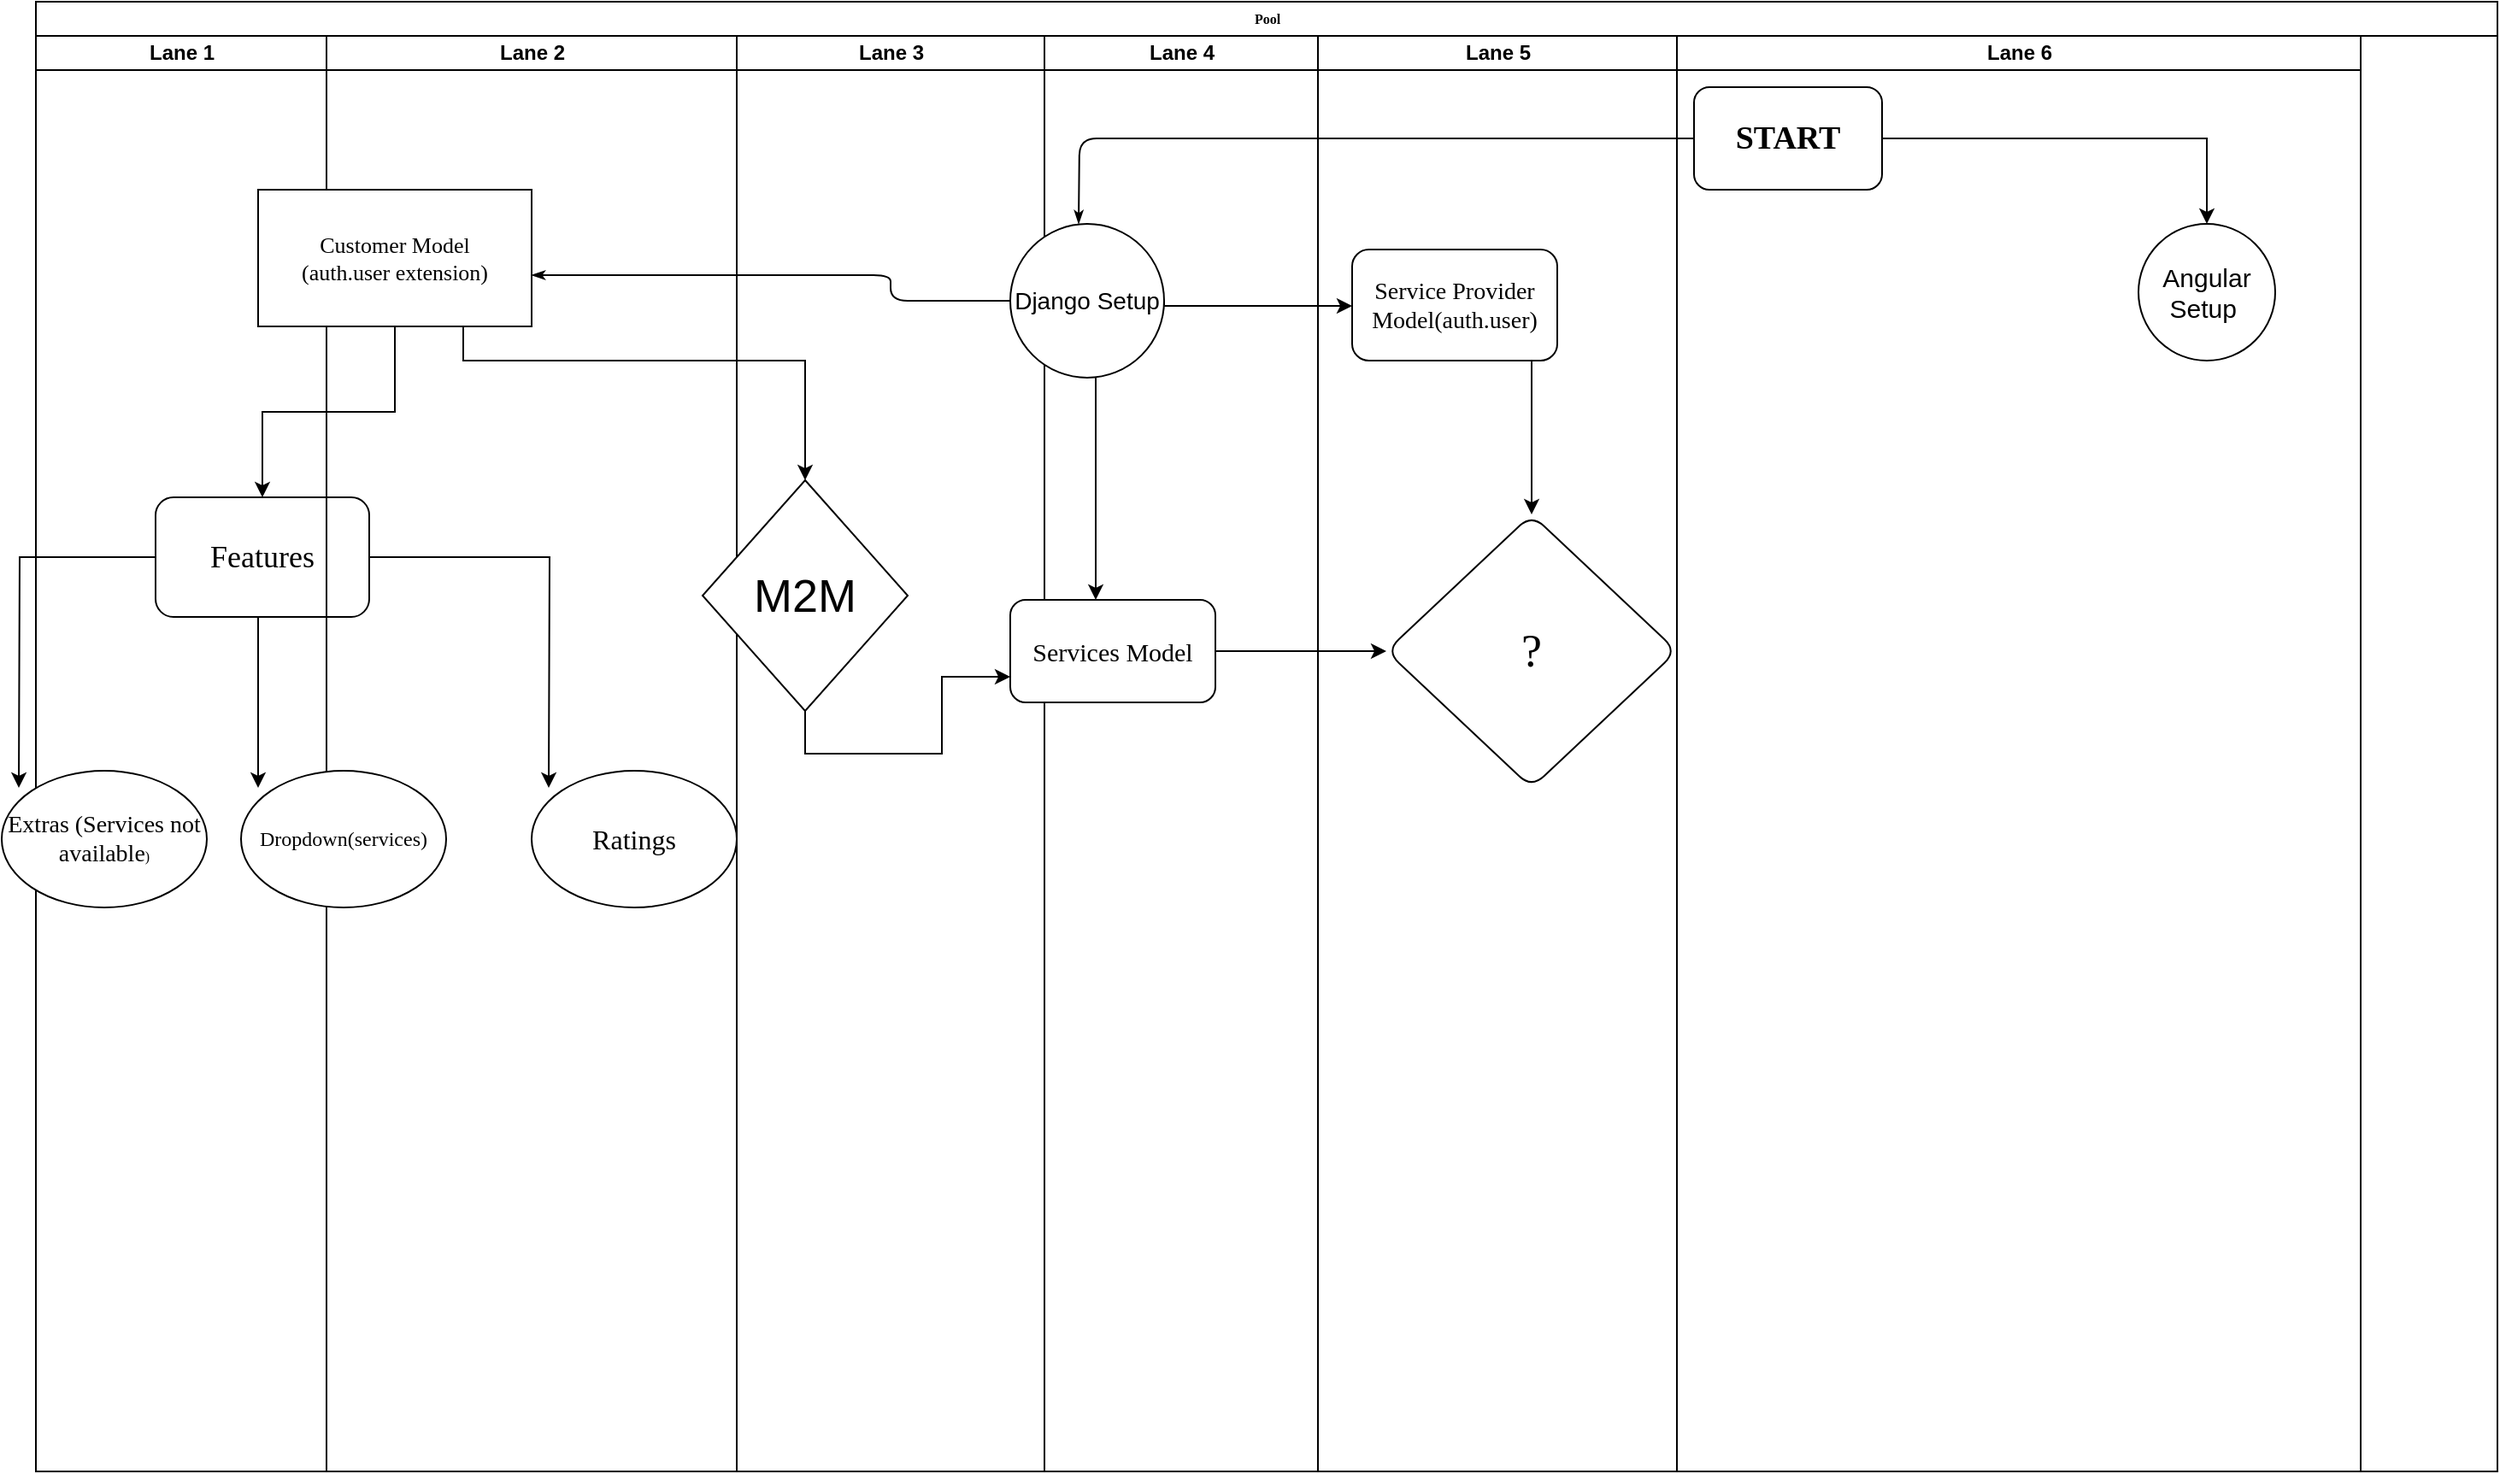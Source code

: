 <mxfile version="13.6.3" type="github">
  <diagram name="Page-1" id="74e2e168-ea6b-b213-b513-2b3c1d86103e">
    <mxGraphModel dx="1186" dy="812" grid="1" gridSize="10" guides="1" tooltips="1" connect="1" arrows="1" fold="1" page="1" pageScale="1" pageWidth="1100" pageHeight="850" background="#ffffff" math="0" shadow="0">
      <root>
        <mxCell id="0" />
        <mxCell id="1" parent="0" />
        <mxCell id="Hkc0Ta2Sa7C-OMEJBAnt-20" value="" style="edgeStyle=orthogonalEdgeStyle;rounded=0;orthogonalLoop=1;jettySize=auto;html=1;" edge="1" parent="1" source="Hkc0Ta2Sa7C-OMEJBAnt-13">
          <mxGeometry relative="1" as="geometry">
            <mxPoint x="200" y="460" as="targetPoint" />
            <Array as="points">
              <mxPoint x="200" y="380" />
              <mxPoint x="200" y="380" />
            </Array>
          </mxGeometry>
        </mxCell>
        <mxCell id="Hkc0Ta2Sa7C-OMEJBAnt-22" value="" style="edgeStyle=orthogonalEdgeStyle;rounded=0;orthogonalLoop=1;jettySize=auto;html=1;" edge="1" parent="1" source="Hkc0Ta2Sa7C-OMEJBAnt-13">
          <mxGeometry relative="1" as="geometry">
            <mxPoint x="60" y="460" as="targetPoint" />
          </mxGeometry>
        </mxCell>
        <mxCell id="Hkc0Ta2Sa7C-OMEJBAnt-24" value="" style="edgeStyle=orthogonalEdgeStyle;rounded=0;orthogonalLoop=1;jettySize=auto;html=1;" edge="1" parent="1" source="Hkc0Ta2Sa7C-OMEJBAnt-13">
          <mxGeometry relative="1" as="geometry">
            <mxPoint x="370" y="460" as="targetPoint" />
          </mxGeometry>
        </mxCell>
        <mxCell id="Hkc0Ta2Sa7C-OMEJBAnt-13" value="&lt;font style=&quot;font-size: 18px&quot;&gt;Features&lt;/font&gt;" style="whiteSpace=wrap;html=1;rounded=1;shadow=0;fontFamily=Verdana;fontSize=8;strokeWidth=1;" vertex="1" parent="1">
          <mxGeometry x="140" y="290" width="125" height="70" as="geometry" />
        </mxCell>
        <mxCell id="Hkc0Ta2Sa7C-OMEJBAnt-14" value="" style="edgeStyle=orthogonalEdgeStyle;rounded=0;orthogonalLoop=1;jettySize=auto;html=1;" edge="1" parent="1" source="77e6c97f196da883-9" target="Hkc0Ta2Sa7C-OMEJBAnt-13">
          <mxGeometry relative="1" as="geometry" />
        </mxCell>
        <mxCell id="77e6c97f196da883-1" value="Pool" style="swimlane;html=1;childLayout=stackLayout;startSize=20;rounded=0;shadow=0;labelBackgroundColor=none;strokeWidth=1;fontFamily=Verdana;fontSize=8;align=center;" parent="1" vertex="1">
          <mxGeometry x="70" width="1440" height="860" as="geometry" />
        </mxCell>
        <mxCell id="77e6c97f196da883-2" value="Lane 1" style="swimlane;html=1;startSize=20;" parent="77e6c97f196da883-1" vertex="1">
          <mxGeometry y="20" width="170" height="840" as="geometry" />
        </mxCell>
        <mxCell id="Hkc0Ta2Sa7C-OMEJBAnt-41" value="&lt;font style=&quot;font-family: &amp;#34;verdana&amp;#34; ; font-size: 14px&quot;&gt;Extras (Services not available&lt;/font&gt;&lt;span style=&quot;font-family: &amp;#34;verdana&amp;#34; ; font-size: 8px&quot;&gt;)&lt;/span&gt;" style="ellipse;whiteSpace=wrap;html=1;" vertex="1" parent="77e6c97f196da883-2">
          <mxGeometry x="-20" y="430" width="120" height="80" as="geometry" />
        </mxCell>
        <mxCell id="77e6c97f196da883-27" style="edgeStyle=orthogonalEdgeStyle;rounded=1;html=1;labelBackgroundColor=none;startArrow=none;startFill=0;startSize=5;endArrow=classicThin;endFill=1;endSize=5;jettySize=auto;orthogonalLoop=1;strokeWidth=1;fontFamily=Verdana;fontSize=8;exitX=0;exitY=0.5;exitDx=0;exitDy=0;" parent="77e6c97f196da883-1" source="Hkc0Ta2Sa7C-OMEJBAnt-10" target="77e6c97f196da883-9" edge="1">
          <mxGeometry relative="1" as="geometry">
            <Array as="points">
              <mxPoint x="500" y="160" />
            </Array>
            <mxPoint x="490" y="160" as="sourcePoint" />
          </mxGeometry>
        </mxCell>
        <mxCell id="77e6c97f196da883-3" value="Lane 2" style="swimlane;html=1;startSize=20;" parent="77e6c97f196da883-1" vertex="1">
          <mxGeometry x="170" y="20" width="240" height="840" as="geometry" />
        </mxCell>
        <mxCell id="Hkc0Ta2Sa7C-OMEJBAnt-40" value="&lt;span style=&quot;font-family: &amp;#34;verdana&amp;#34;&quot;&gt;Dropdown(services)&lt;/span&gt;" style="ellipse;whiteSpace=wrap;html=1;" vertex="1" parent="77e6c97f196da883-3">
          <mxGeometry x="-50" y="430" width="120" height="80" as="geometry" />
        </mxCell>
        <mxCell id="77e6c97f196da883-9" value="&lt;font style=&quot;font-size: 13px&quot;&gt;Customer Model&lt;br&gt;(auth.user extension)&lt;/font&gt;" style="rounded=1;whiteSpace=wrap;html=1;shadow=0;labelBackgroundColor=none;strokeWidth=1;fontFamily=Verdana;fontSize=8;align=center;arcSize=0;" parent="77e6c97f196da883-3" vertex="1">
          <mxGeometry x="-40" y="90" width="160" height="80" as="geometry" />
        </mxCell>
        <mxCell id="Hkc0Ta2Sa7C-OMEJBAnt-38" value="&lt;span style=&quot;font-family: &amp;#34;verdana&amp;#34; ; font-size: 16px&quot;&gt;Ratings&lt;/span&gt;" style="ellipse;whiteSpace=wrap;html=1;" vertex="1" parent="77e6c97f196da883-3">
          <mxGeometry x="120" y="430" width="120" height="80" as="geometry" />
        </mxCell>
        <mxCell id="77e6c97f196da883-4" value="Lane 3" style="swimlane;html=1;startSize=20;" parent="77e6c97f196da883-1" vertex="1">
          <mxGeometry x="410" y="20" width="180" height="840" as="geometry" />
        </mxCell>
        <mxCell id="Hkc0Ta2Sa7C-OMEJBAnt-36" value="&lt;font style=&quot;font-size: 27px&quot;&gt;M2M&lt;/font&gt;" style="rhombus;whiteSpace=wrap;html=1;" vertex="1" parent="77e6c97f196da883-4">
          <mxGeometry x="-20" y="260" width="120" height="135" as="geometry" />
        </mxCell>
        <mxCell id="77e6c97f196da883-5" value="Lane 4" style="swimlane;html=1;startSize=20;" parent="77e6c97f196da883-1" vertex="1">
          <mxGeometry x="590" y="20" width="160" height="840" as="geometry" />
        </mxCell>
        <mxCell id="Hkc0Ta2Sa7C-OMEJBAnt-10" value="&lt;font style=&quot;font-size: 14px&quot;&gt;Django Setup&lt;/font&gt;" style="ellipse;whiteSpace=wrap;html=1;aspect=fixed;" vertex="1" parent="77e6c97f196da883-5">
          <mxGeometry x="-20" y="110" width="90" height="90" as="geometry" />
        </mxCell>
        <mxCell id="77e6c97f196da883-26" style="edgeStyle=orthogonalEdgeStyle;rounded=1;html=1;labelBackgroundColor=none;startArrow=none;startFill=0;startSize=5;endArrow=classicThin;endFill=1;endSize=5;jettySize=auto;orthogonalLoop=1;strokeWidth=1;fontFamily=Verdana;fontSize=8" parent="77e6c97f196da883-5" source="77e6c97f196da883-8" edge="1">
          <mxGeometry relative="1" as="geometry">
            <mxPoint x="20" y="110" as="targetPoint" />
          </mxGeometry>
        </mxCell>
        <mxCell id="Hkc0Ta2Sa7C-OMEJBAnt-3" value="" style="edgeStyle=orthogonalEdgeStyle;rounded=0;orthogonalLoop=1;jettySize=auto;html=1;" edge="1" parent="77e6c97f196da883-5" source="Hkc0Ta2Sa7C-OMEJBAnt-10" target="Hkc0Ta2Sa7C-OMEJBAnt-2">
          <mxGeometry relative="1" as="geometry">
            <mxPoint x="-30" y="140" as="sourcePoint" />
            <Array as="points">
              <mxPoint x="30" y="270" />
              <mxPoint x="30" y="270" />
            </Array>
          </mxGeometry>
        </mxCell>
        <mxCell id="Hkc0Ta2Sa7C-OMEJBAnt-2" value="&lt;font style=&quot;font-size: 15px&quot;&gt;Services Model&lt;/font&gt;" style="whiteSpace=wrap;html=1;rounded=1;shadow=0;fontFamily=Verdana;fontSize=8;strokeWidth=1;" vertex="1" parent="77e6c97f196da883-5">
          <mxGeometry x="-20" y="330" width="120" height="60" as="geometry" />
        </mxCell>
        <mxCell id="77e6c97f196da883-6" value="Lane 5" style="swimlane;html=1;startSize=20;" parent="77e6c97f196da883-1" vertex="1">
          <mxGeometry x="750" y="20" width="210" height="840" as="geometry" />
        </mxCell>
        <mxCell id="Hkc0Ta2Sa7C-OMEJBAnt-32" style="edgeStyle=orthogonalEdgeStyle;rounded=0;orthogonalLoop=1;jettySize=auto;html=1;exitX=0.75;exitY=1;exitDx=0;exitDy=0;" edge="1" parent="77e6c97f196da883-6" source="Hkc0Ta2Sa7C-OMEJBAnt-4" target="Hkc0Ta2Sa7C-OMEJBAnt-30">
          <mxGeometry relative="1" as="geometry">
            <Array as="points">
              <mxPoint x="125" y="190" />
            </Array>
          </mxGeometry>
        </mxCell>
        <mxCell id="Hkc0Ta2Sa7C-OMEJBAnt-4" value="&lt;font style=&quot;font-size: 14px&quot;&gt;Service Provider Model(auth.user)&lt;/font&gt;" style="whiteSpace=wrap;html=1;rounded=1;shadow=0;fontFamily=Verdana;fontSize=8;strokeWidth=1;" vertex="1" parent="77e6c97f196da883-6">
          <mxGeometry x="20" y="125" width="120" height="65" as="geometry" />
        </mxCell>
        <mxCell id="Hkc0Ta2Sa7C-OMEJBAnt-30" value="&lt;span style=&quot;font-size: 27px&quot;&gt;?&lt;/span&gt;" style="rhombus;whiteSpace=wrap;html=1;rounded=1;shadow=0;fontFamily=Verdana;fontSize=8;strokeWidth=1;" vertex="1" parent="77e6c97f196da883-6">
          <mxGeometry x="40" y="280" width="170" height="160" as="geometry" />
        </mxCell>
        <mxCell id="Hkc0Ta2Sa7C-OMEJBAnt-12" style="edgeStyle=orthogonalEdgeStyle;rounded=0;orthogonalLoop=1;jettySize=auto;html=1;exitX=1;exitY=0.5;exitDx=0;exitDy=0;" edge="1" parent="77e6c97f196da883-1" source="Hkc0Ta2Sa7C-OMEJBAnt-10" target="Hkc0Ta2Sa7C-OMEJBAnt-4">
          <mxGeometry relative="1" as="geometry">
            <Array as="points">
              <mxPoint x="660" y="178" />
            </Array>
          </mxGeometry>
        </mxCell>
        <mxCell id="Hkc0Ta2Sa7C-OMEJBAnt-31" value="" style="edgeStyle=orthogonalEdgeStyle;rounded=0;orthogonalLoop=1;jettySize=auto;html=1;" edge="1" parent="77e6c97f196da883-1" source="Hkc0Ta2Sa7C-OMEJBAnt-2" target="Hkc0Ta2Sa7C-OMEJBAnt-30">
          <mxGeometry relative="1" as="geometry" />
        </mxCell>
        <mxCell id="Hkc0Ta2Sa7C-OMEJBAnt-33" style="edgeStyle=orthogonalEdgeStyle;rounded=0;orthogonalLoop=1;jettySize=auto;html=1;entryX=0.5;entryY=0;entryDx=0;entryDy=0;" edge="1" parent="77e6c97f196da883-1" source="77e6c97f196da883-9" target="Hkc0Ta2Sa7C-OMEJBAnt-36">
          <mxGeometry relative="1" as="geometry">
            <mxPoint x="490" y="340" as="targetPoint" />
            <Array as="points">
              <mxPoint x="250" y="210" />
              <mxPoint x="450" y="210" />
            </Array>
          </mxGeometry>
        </mxCell>
        <mxCell id="Hkc0Ta2Sa7C-OMEJBAnt-37" style="edgeStyle=orthogonalEdgeStyle;rounded=0;orthogonalLoop=1;jettySize=auto;html=1;exitX=0.5;exitY=1;exitDx=0;exitDy=0;entryX=0;entryY=0.75;entryDx=0;entryDy=0;" edge="1" parent="77e6c97f196da883-1" source="Hkc0Ta2Sa7C-OMEJBAnt-36" target="Hkc0Ta2Sa7C-OMEJBAnt-2">
          <mxGeometry relative="1" as="geometry">
            <Array as="points">
              <mxPoint x="450" y="440" />
              <mxPoint x="530" y="440" />
              <mxPoint x="530" y="395" />
            </Array>
          </mxGeometry>
        </mxCell>
        <mxCell id="77e6c97f196da883-7" value="Lane 6" style="swimlane;html=1;startSize=20;" parent="77e6c97f196da883-1" vertex="1">
          <mxGeometry x="960" y="20" width="400" height="840" as="geometry" />
        </mxCell>
        <mxCell id="Hkc0Ta2Sa7C-OMEJBAnt-46" style="edgeStyle=orthogonalEdgeStyle;rounded=0;orthogonalLoop=1;jettySize=auto;html=1;exitX=1;exitY=0.5;exitDx=0;exitDy=0;entryX=0.5;entryY=0;entryDx=0;entryDy=0;" edge="1" parent="77e6c97f196da883-7" source="77e6c97f196da883-8" target="Hkc0Ta2Sa7C-OMEJBAnt-45">
          <mxGeometry relative="1" as="geometry" />
        </mxCell>
        <mxCell id="77e6c97f196da883-8" value="&lt;font style=&quot;font-size: 19px&quot;&gt;&lt;b&gt;START&lt;/b&gt;&lt;/font&gt;" style="rounded=1;whiteSpace=wrap;html=1;shadow=0;labelBackgroundColor=none;strokeWidth=1;fontFamily=Verdana;fontSize=8;align=center;" parent="77e6c97f196da883-7" vertex="1">
          <mxGeometry x="10" y="30" width="110" height="60" as="geometry" />
        </mxCell>
        <mxCell id="Hkc0Ta2Sa7C-OMEJBAnt-45" value="&lt;font style=&quot;font-size: 15px&quot;&gt;Angular&lt;br&gt;Setup&amp;nbsp;&lt;/font&gt;" style="ellipse;whiteSpace=wrap;html=1;aspect=fixed;" vertex="1" parent="77e6c97f196da883-7">
          <mxGeometry x="270" y="110" width="80" height="80" as="geometry" />
        </mxCell>
      </root>
    </mxGraphModel>
  </diagram>
</mxfile>
